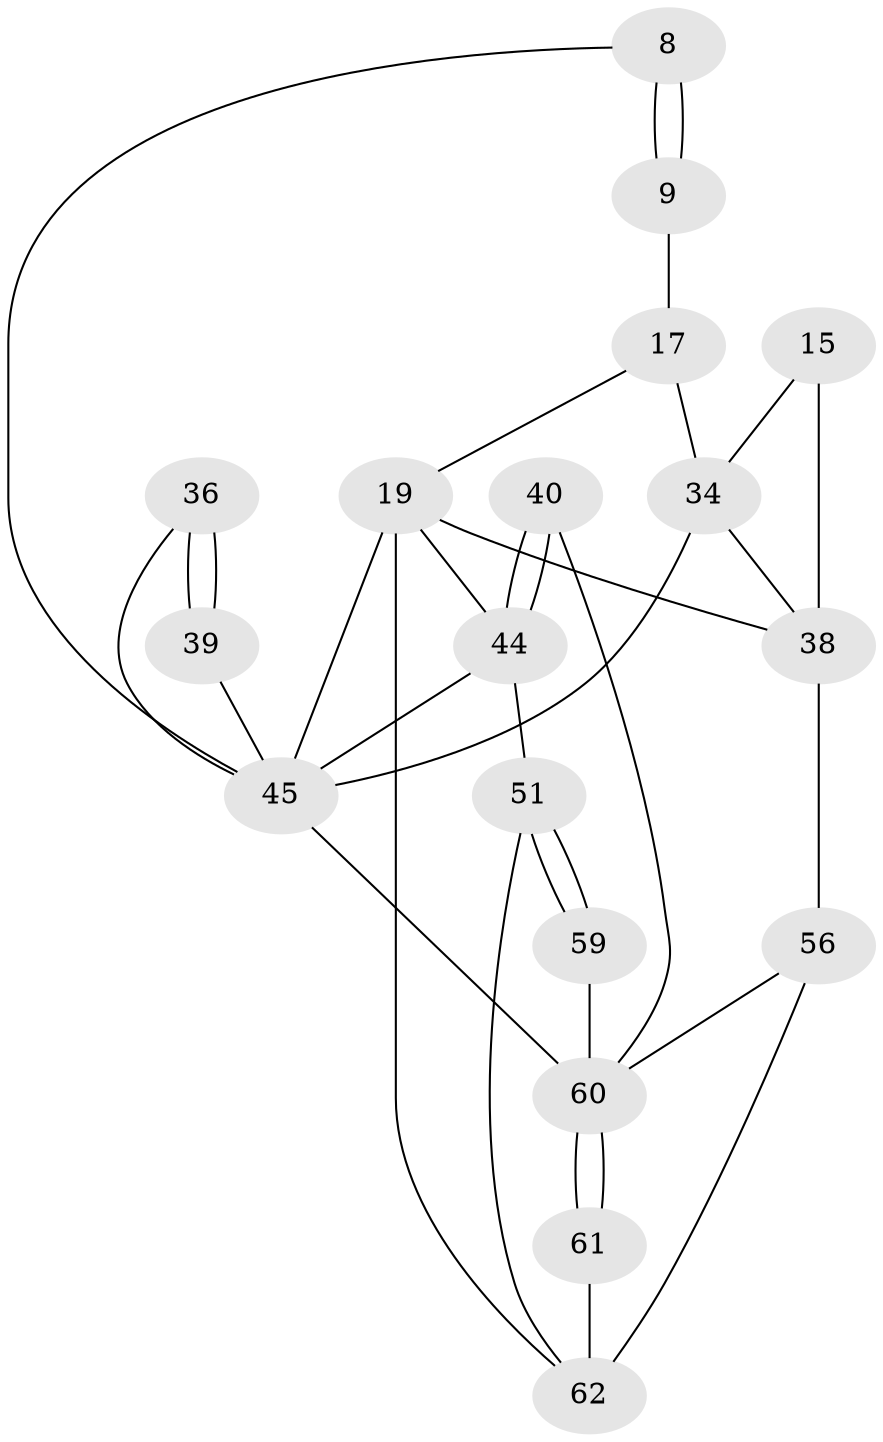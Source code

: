// original degree distribution, {3: 0.03225806451612903, 6: 0.1935483870967742, 4: 0.22580645161290322, 5: 0.5483870967741935}
// Generated by graph-tools (version 1.1) at 2025/05/03/04/25 22:05:55]
// undirected, 18 vertices, 34 edges
graph export_dot {
graph [start="1"]
  node [color=gray90,style=filled];
  8 [pos="+0.5157440309252715+0.25014702070350353",super="+5"];
  9 [pos="+0.43569675492026083+0.3120917522713896",super="+4"];
  15 [pos="+0+0.4789411465432719"];
  17 [pos="+0.21274780723465023+0.3455957260964775",super="+12"];
  19 [pos="+1+0",super="+13"];
  34 [pos="+0.282633402046787+0.6436270930974853",super="+30+29+31"];
  36 [pos="+0.49940674187396783+0.5032634864281438",super="+35"];
  38 [pos="+0+0.581099959170608",super="+14+37"];
  39 [pos="+0.6094868272940609+0.6030006102590972"];
  40 [pos="+0.7904495320335702+0.49817024039266544"];
  44 [pos="+0.9736747439966491+0.443156369898442",super="+21+27"];
  45 [pos="+0.5474076363205592+0.7198682942043189",super="+33+43+25+28"];
  51 [pos="+1+1",super="+49+46"];
  56 [pos="+0.28160274369173516+0.8375478794281456",super="+55+52"];
  59 [pos="+0.8588816868323529+0.8272198696842984",super="+47+48"];
  60 [pos="+0.7327311765456812+1",super="+58"];
  61 [pos="+0.7416998575139157+1"];
  62 [pos="+0.301403328408462+1",super="+53+50"];
  8 -- 9 [weight=2];
  8 -- 9;
  8 -- 45;
  9 -- 17 [weight=2];
  15 -- 38;
  15 -- 34 [weight=2];
  17 -- 34 [weight=4];
  17 -- 19;
  19 -- 62 [weight=2];
  19 -- 44;
  19 -- 38;
  19 -- 45;
  34 -- 45 [weight=2];
  34 -- 38;
  36 -- 39 [weight=2];
  36 -- 39;
  36 -- 45 [weight=2];
  38 -- 56 [weight=2];
  39 -- 45;
  40 -- 44 [weight=2];
  40 -- 44;
  40 -- 60;
  44 -- 51 [weight=2];
  44 -- 45 [weight=2];
  45 -- 60 [weight=2];
  51 -- 59 [weight=2];
  51 -- 59;
  51 -- 62;
  56 -- 62 [weight=2];
  56 -- 60;
  59 -- 60 [weight=3];
  60 -- 61;
  60 -- 61;
  61 -- 62 [weight=2];
}
